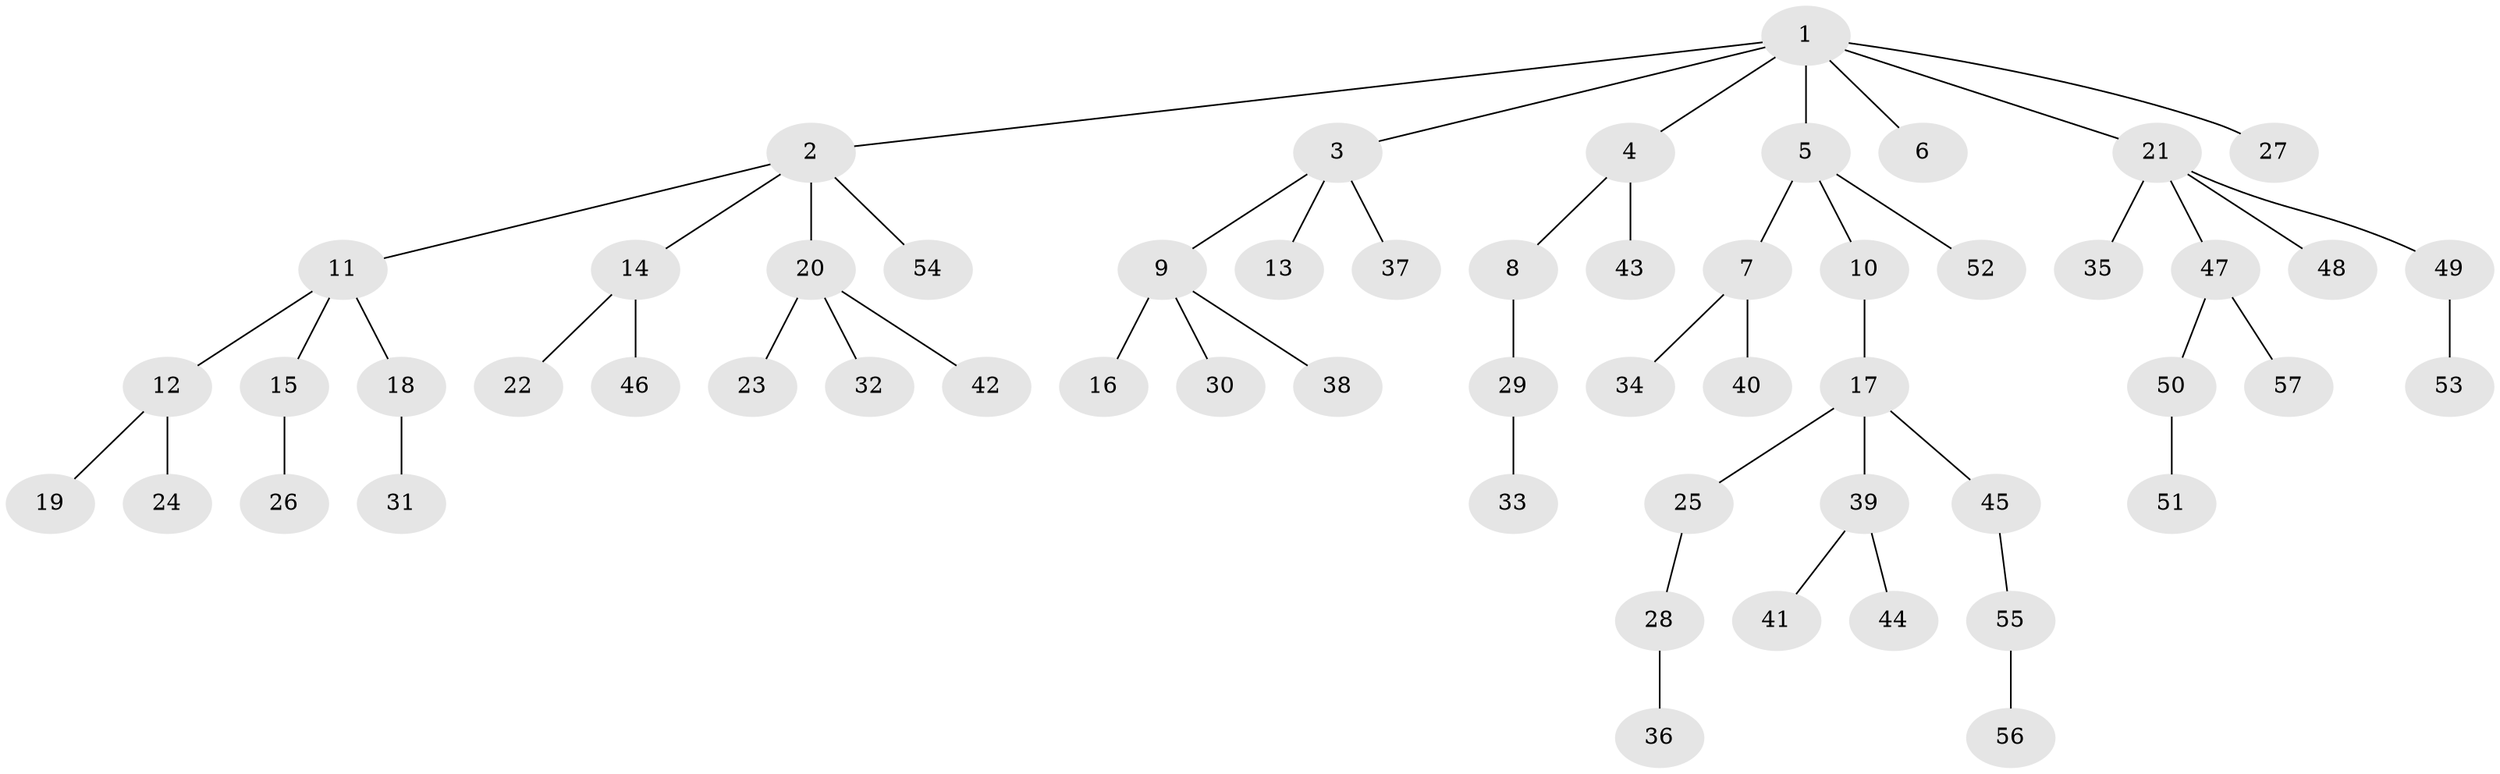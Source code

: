 // coarse degree distribution, {10: 0.02631578947368421, 3: 0.13157894736842105, 1: 0.6052631578947368, 2: 0.15789473684210525, 4: 0.05263157894736842, 6: 0.02631578947368421}
// Generated by graph-tools (version 1.1) at 2025/42/03/06/25 10:42:04]
// undirected, 57 vertices, 56 edges
graph export_dot {
graph [start="1"]
  node [color=gray90,style=filled];
  1;
  2;
  3;
  4;
  5;
  6;
  7;
  8;
  9;
  10;
  11;
  12;
  13;
  14;
  15;
  16;
  17;
  18;
  19;
  20;
  21;
  22;
  23;
  24;
  25;
  26;
  27;
  28;
  29;
  30;
  31;
  32;
  33;
  34;
  35;
  36;
  37;
  38;
  39;
  40;
  41;
  42;
  43;
  44;
  45;
  46;
  47;
  48;
  49;
  50;
  51;
  52;
  53;
  54;
  55;
  56;
  57;
  1 -- 2;
  1 -- 3;
  1 -- 4;
  1 -- 5;
  1 -- 6;
  1 -- 21;
  1 -- 27;
  2 -- 11;
  2 -- 14;
  2 -- 20;
  2 -- 54;
  3 -- 9;
  3 -- 13;
  3 -- 37;
  4 -- 8;
  4 -- 43;
  5 -- 7;
  5 -- 10;
  5 -- 52;
  7 -- 34;
  7 -- 40;
  8 -- 29;
  9 -- 16;
  9 -- 30;
  9 -- 38;
  10 -- 17;
  11 -- 12;
  11 -- 15;
  11 -- 18;
  12 -- 19;
  12 -- 24;
  14 -- 22;
  14 -- 46;
  15 -- 26;
  17 -- 25;
  17 -- 39;
  17 -- 45;
  18 -- 31;
  20 -- 23;
  20 -- 32;
  20 -- 42;
  21 -- 35;
  21 -- 47;
  21 -- 48;
  21 -- 49;
  25 -- 28;
  28 -- 36;
  29 -- 33;
  39 -- 41;
  39 -- 44;
  45 -- 55;
  47 -- 50;
  47 -- 57;
  49 -- 53;
  50 -- 51;
  55 -- 56;
}
